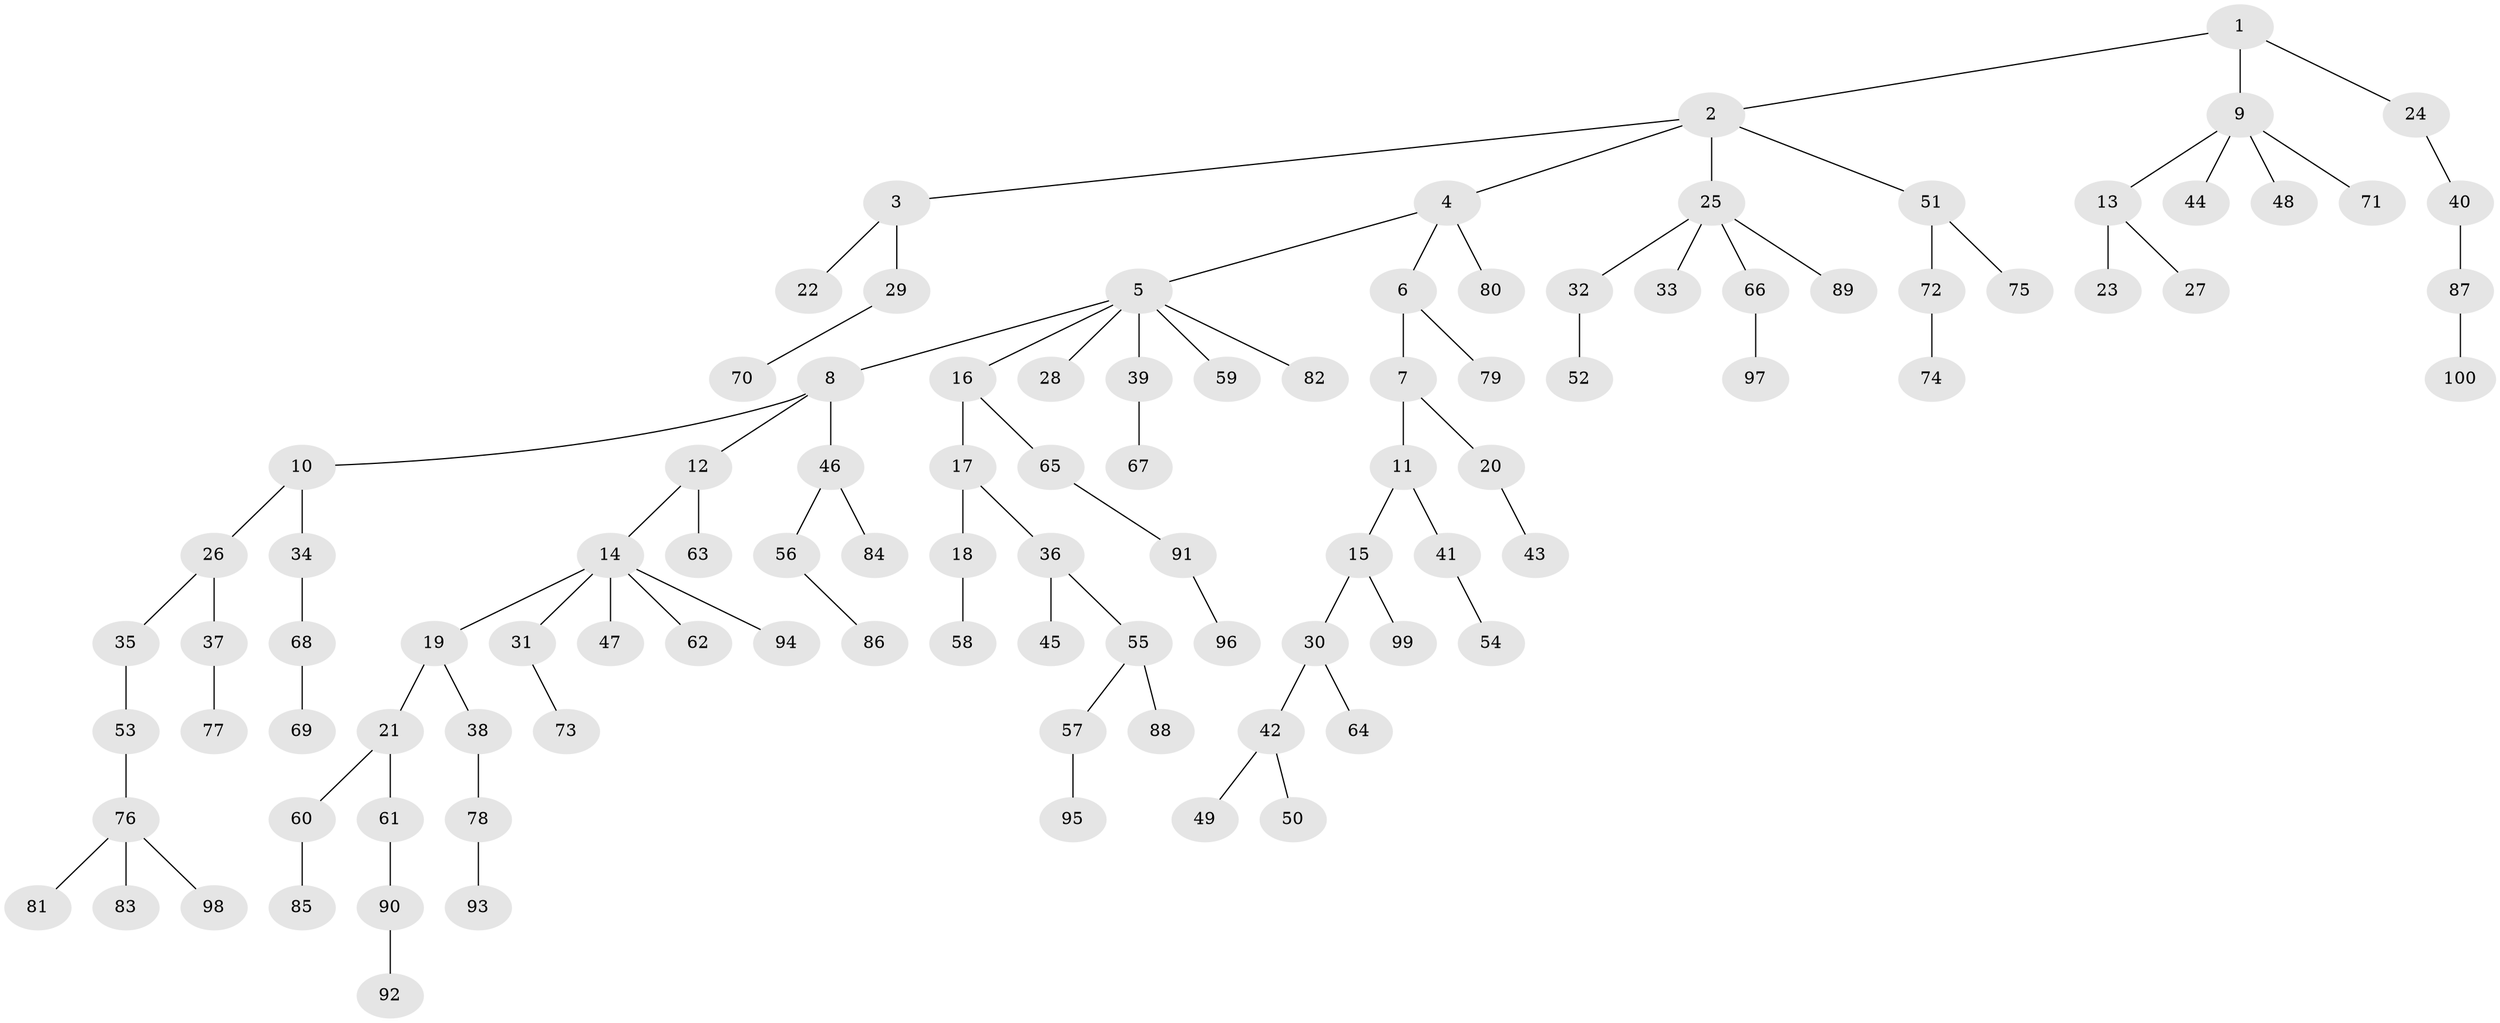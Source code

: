 // coarse degree distribution, {3: 0.18032786885245902, 5: 0.03278688524590164, 2: 0.2459016393442623, 1: 0.47540983606557374, 4: 0.04918032786885246, 6: 0.01639344262295082}
// Generated by graph-tools (version 1.1) at 2025/37/03/04/25 23:37:20]
// undirected, 100 vertices, 99 edges
graph export_dot {
  node [color=gray90,style=filled];
  1;
  2;
  3;
  4;
  5;
  6;
  7;
  8;
  9;
  10;
  11;
  12;
  13;
  14;
  15;
  16;
  17;
  18;
  19;
  20;
  21;
  22;
  23;
  24;
  25;
  26;
  27;
  28;
  29;
  30;
  31;
  32;
  33;
  34;
  35;
  36;
  37;
  38;
  39;
  40;
  41;
  42;
  43;
  44;
  45;
  46;
  47;
  48;
  49;
  50;
  51;
  52;
  53;
  54;
  55;
  56;
  57;
  58;
  59;
  60;
  61;
  62;
  63;
  64;
  65;
  66;
  67;
  68;
  69;
  70;
  71;
  72;
  73;
  74;
  75;
  76;
  77;
  78;
  79;
  80;
  81;
  82;
  83;
  84;
  85;
  86;
  87;
  88;
  89;
  90;
  91;
  92;
  93;
  94;
  95;
  96;
  97;
  98;
  99;
  100;
  1 -- 2;
  1 -- 9;
  1 -- 24;
  2 -- 3;
  2 -- 4;
  2 -- 25;
  2 -- 51;
  3 -- 22;
  3 -- 29;
  4 -- 5;
  4 -- 6;
  4 -- 80;
  5 -- 8;
  5 -- 16;
  5 -- 28;
  5 -- 39;
  5 -- 59;
  5 -- 82;
  6 -- 7;
  6 -- 79;
  7 -- 11;
  7 -- 20;
  8 -- 10;
  8 -- 12;
  8 -- 46;
  9 -- 13;
  9 -- 44;
  9 -- 48;
  9 -- 71;
  10 -- 26;
  10 -- 34;
  11 -- 15;
  11 -- 41;
  12 -- 14;
  12 -- 63;
  13 -- 23;
  13 -- 27;
  14 -- 19;
  14 -- 31;
  14 -- 47;
  14 -- 62;
  14 -- 94;
  15 -- 30;
  15 -- 99;
  16 -- 17;
  16 -- 65;
  17 -- 18;
  17 -- 36;
  18 -- 58;
  19 -- 21;
  19 -- 38;
  20 -- 43;
  21 -- 60;
  21 -- 61;
  24 -- 40;
  25 -- 32;
  25 -- 33;
  25 -- 66;
  25 -- 89;
  26 -- 35;
  26 -- 37;
  29 -- 70;
  30 -- 42;
  30 -- 64;
  31 -- 73;
  32 -- 52;
  34 -- 68;
  35 -- 53;
  36 -- 45;
  36 -- 55;
  37 -- 77;
  38 -- 78;
  39 -- 67;
  40 -- 87;
  41 -- 54;
  42 -- 49;
  42 -- 50;
  46 -- 56;
  46 -- 84;
  51 -- 72;
  51 -- 75;
  53 -- 76;
  55 -- 57;
  55 -- 88;
  56 -- 86;
  57 -- 95;
  60 -- 85;
  61 -- 90;
  65 -- 91;
  66 -- 97;
  68 -- 69;
  72 -- 74;
  76 -- 81;
  76 -- 83;
  76 -- 98;
  78 -- 93;
  87 -- 100;
  90 -- 92;
  91 -- 96;
}
